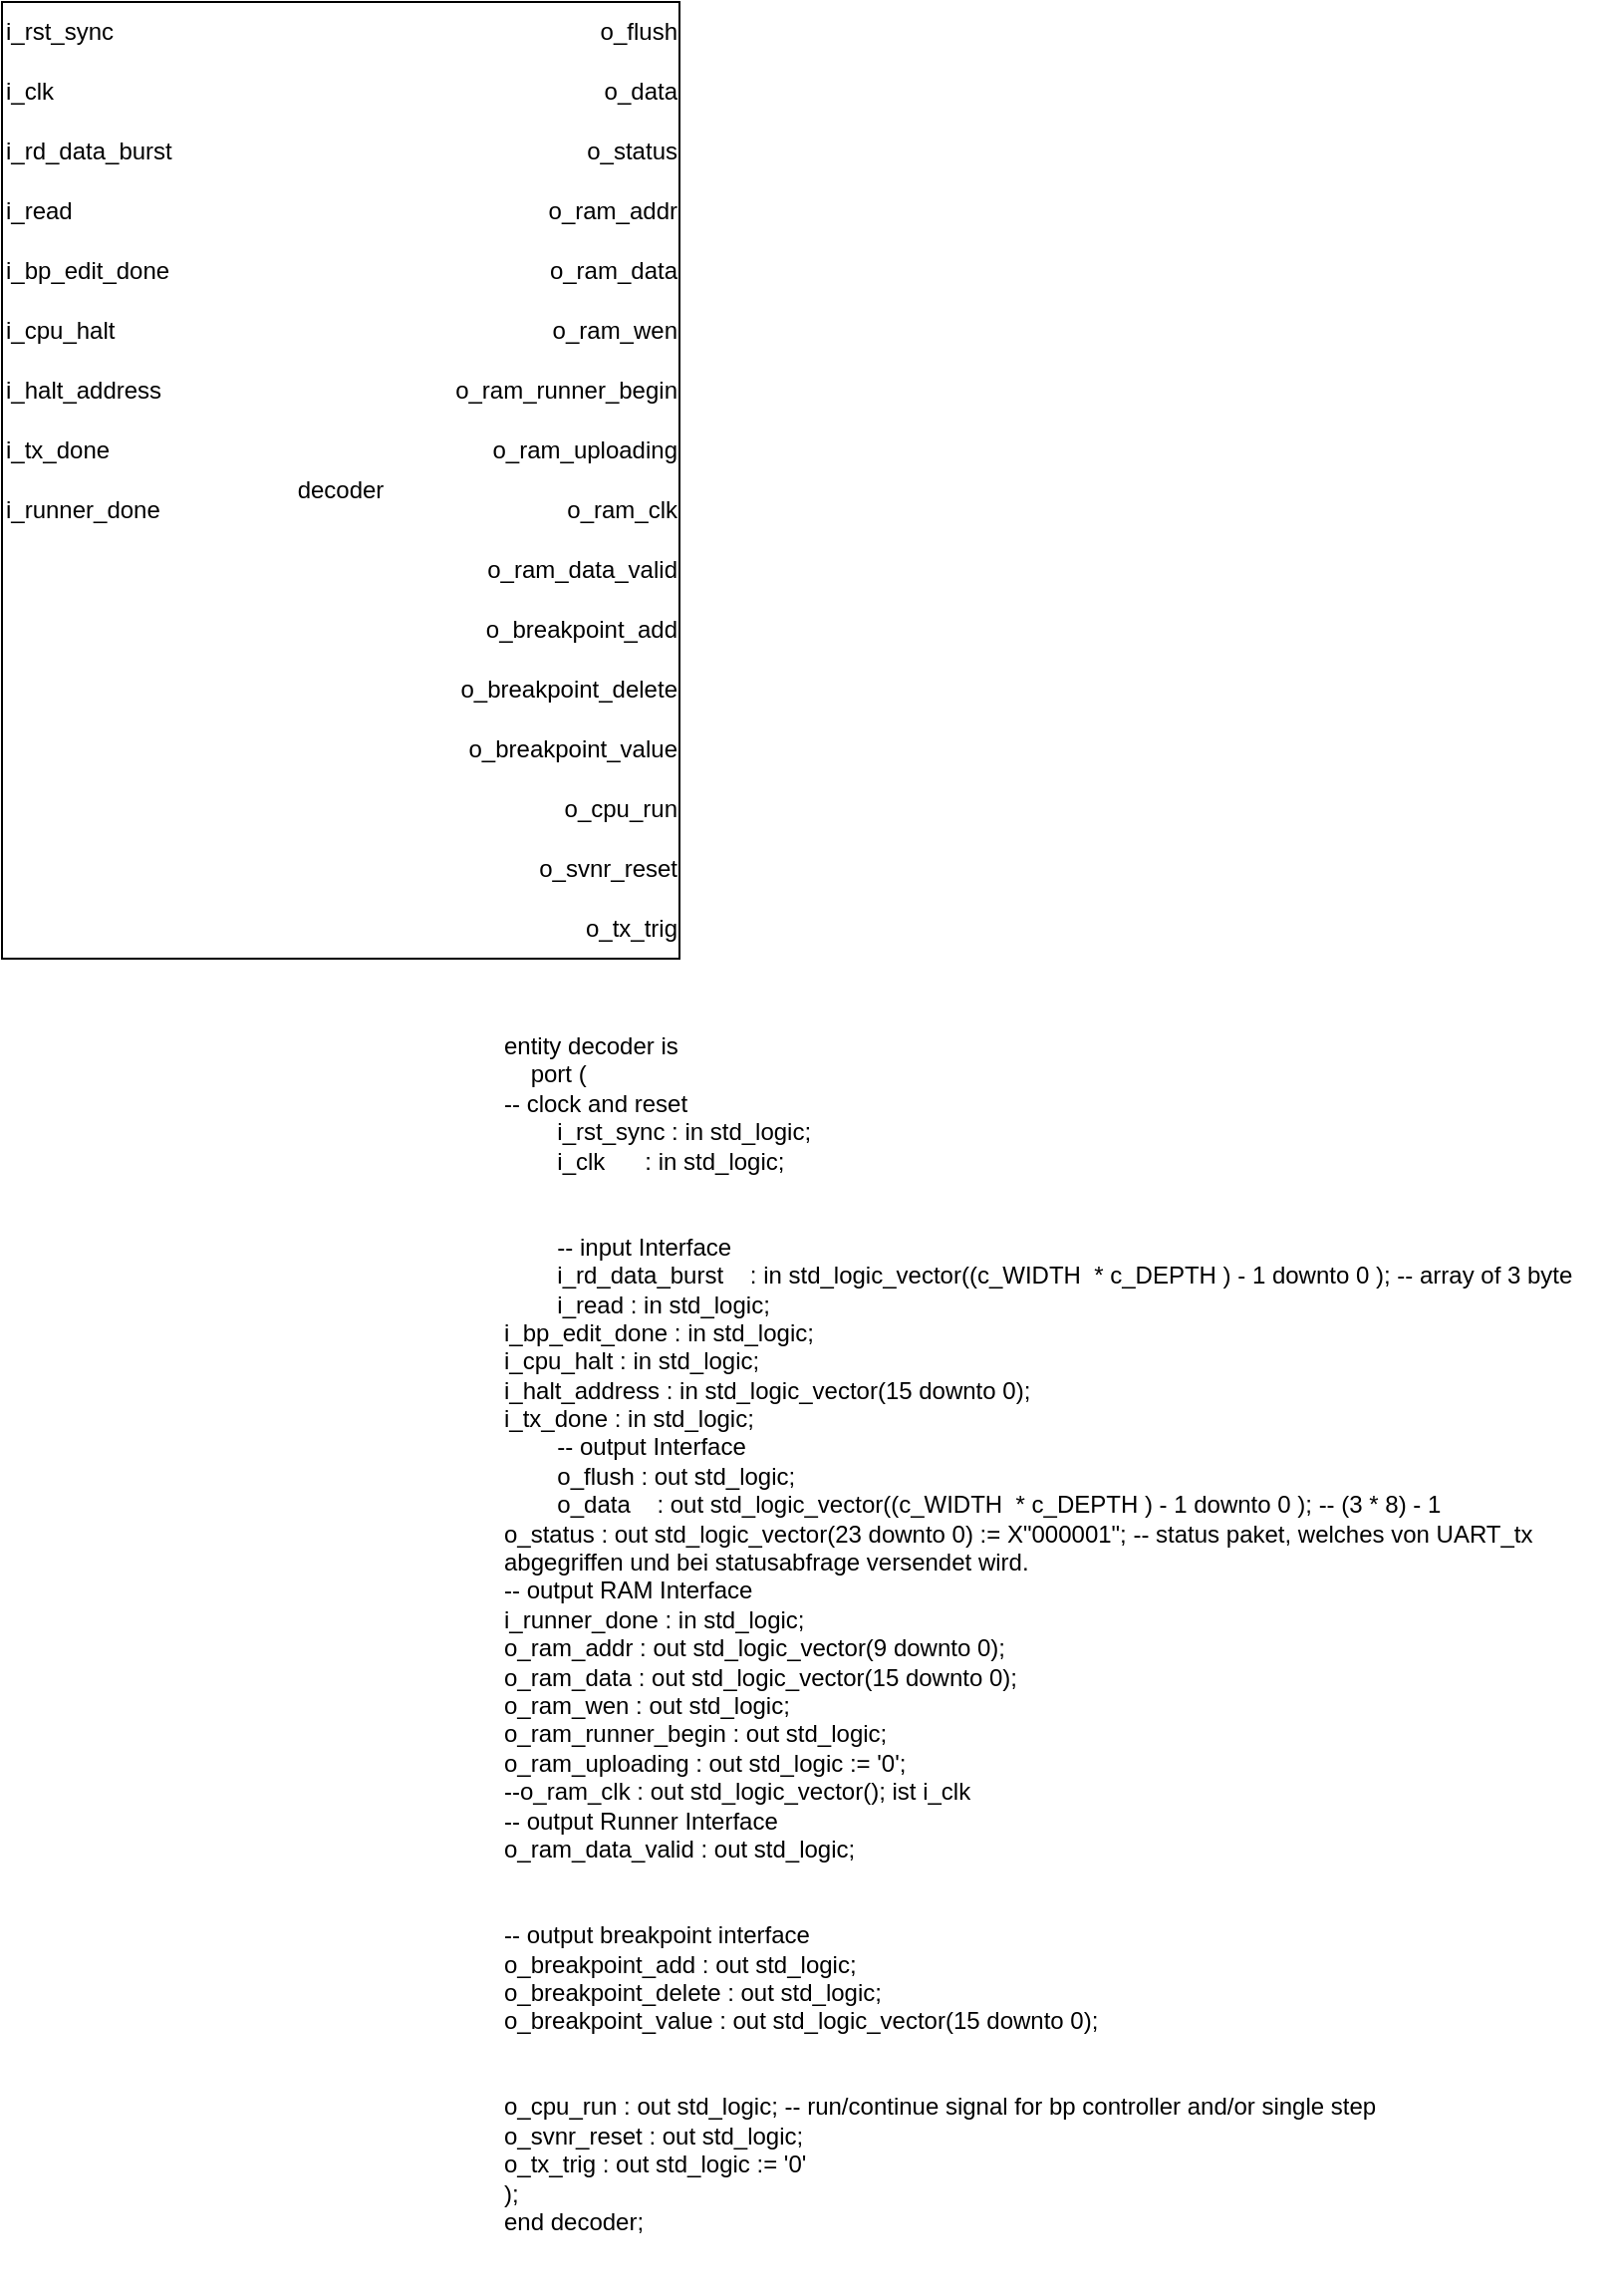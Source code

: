 <mxfile version="21.2.8" type="device">
  <diagram name="Seite-1" id="1DdBGCkQfgjVxy8bUu3-">
    <mxGraphModel dx="876" dy="544" grid="1" gridSize="10" guides="1" tooltips="1" connect="1" arrows="1" fold="1" page="1" pageScale="1" pageWidth="827" pageHeight="1169" math="0" shadow="0">
      <root>
        <mxCell id="0" />
        <mxCell id="1" parent="0" />
        <mxCell id="pKSnaUskhcInq5w2tA9W-1" value="entity decoder is&#xa;    port (&#xa;		-- clock and reset&#xa;        i_rst_sync : in std_logic;&#xa;        i_clk      : in std_logic;&#xa;&#xa;&#xa;        -- input Interface&#xa;        i_rd_data_burst   	: in std_logic_vector((c_WIDTH  * c_DEPTH ) - 1 downto 0 ); -- array of 3 byte&#xa;        i_read				: in std_logic;&#xa;		i_bp_edit_done 		: in std_logic;&#xa;		i_cpu_halt			: in std_logic;&#xa;		i_halt_address		: in std_logic_vector(15 downto 0);&#xa;		i_tx_done			: in std_logic;&#xa;        -- output Interface&#xa;        o_flush 			: out std_logic;&#xa;        o_data   			: out std_logic_vector((c_WIDTH  * c_DEPTH ) - 1 downto 0 ); -- (3 * 8) - 1&#xa;		o_status			: out std_logic_vector(23 downto 0) := X&quot;000001&quot;; -- status paket, welches von UART_tx abgegriffen und bei statusabfrage versendet wird.&#xa;		-- output RAM Interface&#xa;		i_runner_done		: in std_logic;&#xa;		o_ram_addr			: out std_logic_vector(9 downto 0);&#xa;		o_ram_data			: out std_logic_vector(15 downto 0);&#xa;		o_ram_wen			: out std_logic;&#xa;		o_ram_runner_begin	: out std_logic;&#xa;		o_ram_uploading		: out std_logic := &#39;0&#39;;&#xa;		--o_ram_clk		: out std_logic_vector(); ist i_clk&#xa;		-- output Runner Interface&#xa;		o_ram_data_valid	: out std_logic;&#xa;&#xa;&#xa;		-- output breakpoint interface&#xa;		o_breakpoint_add	: out std_logic;&#xa;		o_breakpoint_delete	: out std_logic;&#xa;		o_breakpoint_value 	: out std_logic_vector(15 downto 0);&#xa;&#xa;&#xa;		o_cpu_run			: out std_logic; -- run/continue signal for bp controller and/or single step&#xa;		o_svnr_reset		: out std_logic;&#xa;		o_tx_trig			: out std_logic := &#39;0&#39;&#xa;	);&#xa;end decoder;" style="text;whiteSpace=wrap;html=1;" vertex="1" parent="1">
          <mxGeometry x="250" y="510" width="560" height="640" as="geometry" />
        </mxCell>
        <mxCell id="pKSnaUskhcInq5w2tA9W-2" value="" style="rounded=0;whiteSpace=wrap;html=1;" vertex="1" parent="1">
          <mxGeometry width="340" height="480" as="geometry" />
        </mxCell>
        <mxCell id="pKSnaUskhcInq5w2tA9W-3" value="i_rst_sync" style="text;html=1;align=left;verticalAlign=middle;resizable=0;points=[];autosize=1;strokeColor=none;fillColor=none;" vertex="1" parent="1">
          <mxGeometry width="80" height="30" as="geometry" />
        </mxCell>
        <mxCell id="pKSnaUskhcInq5w2tA9W-4" value="i_clk" style="text;html=1;align=left;verticalAlign=middle;resizable=0;points=[];autosize=1;strokeColor=none;fillColor=none;" vertex="1" parent="1">
          <mxGeometry y="30" width="50" height="30" as="geometry" />
        </mxCell>
        <mxCell id="pKSnaUskhcInq5w2tA9W-5" value="i_rd_data_burst" style="text;html=1;align=left;verticalAlign=middle;resizable=0;points=[];autosize=1;strokeColor=none;fillColor=none;" vertex="1" parent="1">
          <mxGeometry y="60" width="110" height="30" as="geometry" />
        </mxCell>
        <mxCell id="pKSnaUskhcInq5w2tA9W-6" value="o_flush" style="text;html=1;align=right;verticalAlign=middle;resizable=0;points=[];autosize=1;strokeColor=none;fillColor=none;" vertex="1" parent="1">
          <mxGeometry x="280" width="60" height="30" as="geometry" />
        </mxCell>
        <mxCell id="pKSnaUskhcInq5w2tA9W-7" value="o_data" style="text;html=1;align=right;verticalAlign=middle;resizable=0;points=[];autosize=1;strokeColor=none;fillColor=none;" vertex="1" parent="1">
          <mxGeometry x="280" y="30" width="60" height="30" as="geometry" />
        </mxCell>
        <mxCell id="pKSnaUskhcInq5w2tA9W-8" value="o_status" style="text;html=1;align=right;verticalAlign=middle;resizable=0;points=[];autosize=1;strokeColor=none;fillColor=none;" vertex="1" parent="1">
          <mxGeometry x="270" y="60" width="70" height="30" as="geometry" />
        </mxCell>
        <mxCell id="pKSnaUskhcInq5w2tA9W-9" value="decoder" style="text;html=1;strokeColor=none;fillColor=none;align=center;verticalAlign=middle;whiteSpace=wrap;rounded=0;" vertex="1" parent="1">
          <mxGeometry x="140" y="230" width="60" height="30" as="geometry" />
        </mxCell>
        <mxCell id="pKSnaUskhcInq5w2tA9W-10" value="i_read" style="text;html=1;align=left;verticalAlign=middle;resizable=0;points=[];autosize=1;strokeColor=none;fillColor=none;" vertex="1" parent="1">
          <mxGeometry y="90" width="60" height="30" as="geometry" />
        </mxCell>
        <mxCell id="pKSnaUskhcInq5w2tA9W-11" value="i_bp_edit_done" style="text;html=1;align=left;verticalAlign=middle;resizable=0;points=[];autosize=1;strokeColor=none;fillColor=none;" vertex="1" parent="1">
          <mxGeometry y="120" width="110" height="30" as="geometry" />
        </mxCell>
        <mxCell id="pKSnaUskhcInq5w2tA9W-12" value="i_cpu_halt" style="text;html=1;align=left;verticalAlign=middle;resizable=0;points=[];autosize=1;strokeColor=none;fillColor=none;" vertex="1" parent="1">
          <mxGeometry y="150" width="80" height="30" as="geometry" />
        </mxCell>
        <mxCell id="pKSnaUskhcInq5w2tA9W-13" value="i_halt_address" style="text;html=1;align=left;verticalAlign=middle;resizable=0;points=[];autosize=1;strokeColor=none;fillColor=none;" vertex="1" parent="1">
          <mxGeometry y="180" width="100" height="30" as="geometry" />
        </mxCell>
        <mxCell id="pKSnaUskhcInq5w2tA9W-14" value="i_tx_done" style="text;html=1;align=left;verticalAlign=middle;resizable=0;points=[];autosize=1;strokeColor=none;fillColor=none;" vertex="1" parent="1">
          <mxGeometry y="210" width="80" height="30" as="geometry" />
        </mxCell>
        <mxCell id="pKSnaUskhcInq5w2tA9W-19" value="o_ram_addr" style="text;html=1;align=right;verticalAlign=middle;resizable=0;points=[];autosize=1;strokeColor=none;fillColor=none;" vertex="1" parent="1">
          <mxGeometry x="250" y="90" width="90" height="30" as="geometry" />
        </mxCell>
        <mxCell id="pKSnaUskhcInq5w2tA9W-20" value="o_ram_data" style="text;html=1;align=right;verticalAlign=middle;resizable=0;points=[];autosize=1;strokeColor=none;fillColor=none;" vertex="1" parent="1">
          <mxGeometry x="250" y="120" width="90" height="30" as="geometry" />
        </mxCell>
        <mxCell id="pKSnaUskhcInq5w2tA9W-21" value="o_ram_wen" style="text;html=1;align=right;verticalAlign=middle;resizable=0;points=[];autosize=1;strokeColor=none;fillColor=none;" vertex="1" parent="1">
          <mxGeometry x="250" y="150" width="90" height="30" as="geometry" />
        </mxCell>
        <mxCell id="pKSnaUskhcInq5w2tA9W-22" value="o_ram_runner_begin" style="text;html=1;align=right;verticalAlign=middle;resizable=0;points=[];autosize=1;strokeColor=none;fillColor=none;" vertex="1" parent="1">
          <mxGeometry x="210" y="180" width="130" height="30" as="geometry" />
        </mxCell>
        <mxCell id="pKSnaUskhcInq5w2tA9W-23" value="o_ram_uploading" style="text;html=1;align=right;verticalAlign=middle;resizable=0;points=[];autosize=1;strokeColor=none;fillColor=none;" vertex="1" parent="1">
          <mxGeometry x="220" y="210" width="120" height="30" as="geometry" />
        </mxCell>
        <mxCell id="pKSnaUskhcInq5w2tA9W-24" value="o_ram_clk" style="text;html=1;align=right;verticalAlign=middle;resizable=0;points=[];autosize=1;strokeColor=none;fillColor=none;" vertex="1" parent="1">
          <mxGeometry x="260" y="240" width="80" height="30" as="geometry" />
        </mxCell>
        <mxCell id="pKSnaUskhcInq5w2tA9W-25" value="o_ram_data_valid" style="text;html=1;align=right;verticalAlign=middle;resizable=0;points=[];autosize=1;strokeColor=none;fillColor=none;" vertex="1" parent="1">
          <mxGeometry x="220" y="270" width="120" height="30" as="geometry" />
        </mxCell>
        <mxCell id="pKSnaUskhcInq5w2tA9W-26" value="o_breakpoint_add" style="text;html=1;align=right;verticalAlign=middle;resizable=0;points=[];autosize=1;strokeColor=none;fillColor=none;" vertex="1" parent="1">
          <mxGeometry x="220" y="300" width="120" height="30" as="geometry" />
        </mxCell>
        <mxCell id="pKSnaUskhcInq5w2tA9W-27" value="i_runner_done" style="text;html=1;align=left;verticalAlign=middle;resizable=0;points=[];autosize=1;strokeColor=none;fillColor=none;" vertex="1" parent="1">
          <mxGeometry y="240" width="100" height="30" as="geometry" />
        </mxCell>
        <mxCell id="pKSnaUskhcInq5w2tA9W-28" value="o_breakpoint_delete" style="text;html=1;align=right;verticalAlign=middle;resizable=0;points=[];autosize=1;strokeColor=none;fillColor=none;" vertex="1" parent="1">
          <mxGeometry x="210" y="330" width="130" height="30" as="geometry" />
        </mxCell>
        <mxCell id="pKSnaUskhcInq5w2tA9W-29" value="o_breakpoint_value" style="text;html=1;align=right;verticalAlign=middle;resizable=0;points=[];autosize=1;strokeColor=none;fillColor=none;" vertex="1" parent="1">
          <mxGeometry x="210" y="360" width="130" height="30" as="geometry" />
        </mxCell>
        <mxCell id="pKSnaUskhcInq5w2tA9W-30" value="o_cpu_run" style="text;html=1;align=right;verticalAlign=middle;resizable=0;points=[];autosize=1;strokeColor=none;fillColor=none;" vertex="1" parent="1">
          <mxGeometry x="260" y="390" width="80" height="30" as="geometry" />
        </mxCell>
        <mxCell id="pKSnaUskhcInq5w2tA9W-31" value="o_svnr_reset" style="text;html=1;align=right;verticalAlign=middle;resizable=0;points=[];autosize=1;strokeColor=none;fillColor=none;" vertex="1" parent="1">
          <mxGeometry x="250" y="420" width="90" height="30" as="geometry" />
        </mxCell>
        <mxCell id="pKSnaUskhcInq5w2tA9W-32" value="o_tx_trig" style="text;html=1;align=right;verticalAlign=middle;resizable=0;points=[];autosize=1;strokeColor=none;fillColor=none;" vertex="1" parent="1">
          <mxGeometry x="270" y="450" width="70" height="30" as="geometry" />
        </mxCell>
      </root>
    </mxGraphModel>
  </diagram>
</mxfile>
